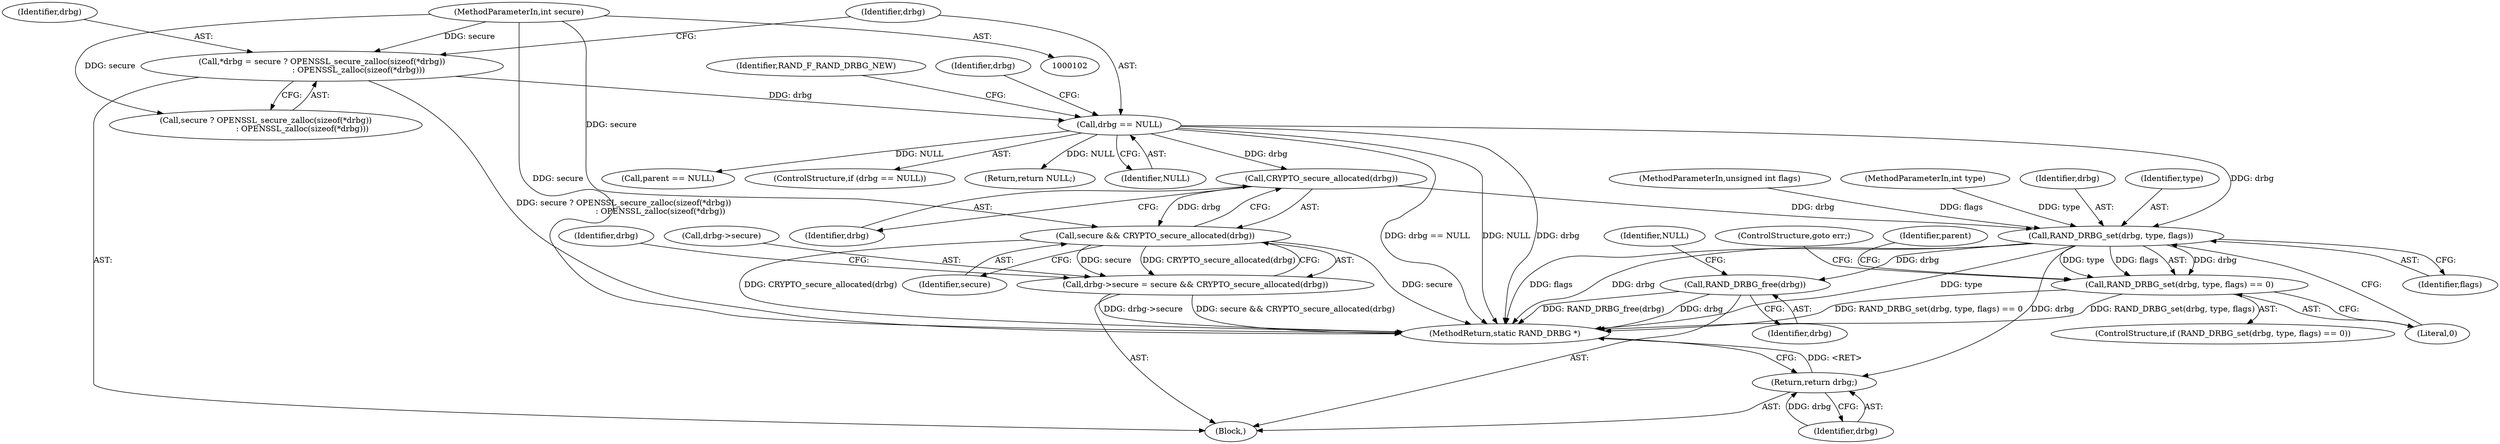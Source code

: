 digraph "0_openssl_1b0fe00e2704b5e20334a16d3c9099d1ba2ef1be_1@API" {
"1000137" [label="(Call,CRYPTO_secure_allocated(drbg))"];
"1000122" [label="(Call,drbg == NULL)"];
"1000109" [label="(Call,*drbg = secure ? OPENSSL_secure_zalloc(sizeof(*drbg))\n                             : OPENSSL_zalloc(sizeof(*drbg)))"];
"1000103" [label="(MethodParameterIn,int secure)"];
"1000135" [label="(Call,secure && CRYPTO_secure_allocated(drbg))"];
"1000131" [label="(Call,drbg->secure = secure && CRYPTO_secure_allocated(drbg))"];
"1000208" [label="(Call,RAND_DRBG_set(drbg, type, flags))"];
"1000207" [label="(Call,RAND_DRBG_set(drbg, type, flags) == 0)"];
"1000238" [label="(Return,return drbg;)"];
"1000241" [label="(Call,RAND_DRBG_free(drbg))"];
"1000241" [label="(Call,RAND_DRBG_free(drbg))"];
"1000137" [label="(Call,CRYPTO_secure_allocated(drbg))"];
"1000136" [label="(Identifier,secure)"];
"1000213" [label="(ControlStructure,goto err;)"];
"1000123" [label="(Identifier,drbg)"];
"1000239" [label="(Identifier,drbg)"];
"1000216" [label="(Identifier,parent)"];
"1000104" [label="(MethodParameterIn,int type)"];
"1000107" [label="(Block,)"];
"1000133" [label="(Identifier,drbg)"];
"1000206" [label="(ControlStructure,if (RAND_DRBG_set(drbg, type, flags) == 0))"];
"1000245" [label="(MethodReturn,static RAND_DRBG *)"];
"1000132" [label="(Call,drbg->secure)"];
"1000127" [label="(Identifier,RAND_F_RAND_DRBG_NEW)"];
"1000111" [label="(Call,secure ? OPENSSL_secure_zalloc(sizeof(*drbg))\n                             : OPENSSL_zalloc(sizeof(*drbg)))"];
"1000212" [label="(Literal,0)"];
"1000209" [label="(Identifier,drbg)"];
"1000124" [label="(Identifier,NULL)"];
"1000131" [label="(Call,drbg->secure = secure && CRYPTO_secure_allocated(drbg))"];
"1000103" [label="(MethodParameterIn,int secure)"];
"1000207" [label="(Call,RAND_DRBG_set(drbg, type, flags) == 0)"];
"1000110" [label="(Identifier,drbg)"];
"1000208" [label="(Call,RAND_DRBG_set(drbg, type, flags))"];
"1000150" [label="(Call,parent == NULL)"];
"1000238" [label="(Return,return drbg;)"];
"1000244" [label="(Identifier,NULL)"];
"1000141" [label="(Identifier,drbg)"];
"1000242" [label="(Identifier,drbg)"];
"1000135" [label="(Call,secure && CRYPTO_secure_allocated(drbg))"];
"1000121" [label="(ControlStructure,if (drbg == NULL))"];
"1000129" [label="(Return,return NULL;)"];
"1000122" [label="(Call,drbg == NULL)"];
"1000210" [label="(Identifier,type)"];
"1000138" [label="(Identifier,drbg)"];
"1000105" [label="(MethodParameterIn,unsigned int flags)"];
"1000109" [label="(Call,*drbg = secure ? OPENSSL_secure_zalloc(sizeof(*drbg))\n                             : OPENSSL_zalloc(sizeof(*drbg)))"];
"1000211" [label="(Identifier,flags)"];
"1000137" -> "1000135"  [label="AST: "];
"1000137" -> "1000138"  [label="CFG: "];
"1000138" -> "1000137"  [label="AST: "];
"1000135" -> "1000137"  [label="CFG: "];
"1000137" -> "1000135"  [label="DDG: drbg"];
"1000122" -> "1000137"  [label="DDG: drbg"];
"1000137" -> "1000208"  [label="DDG: drbg"];
"1000122" -> "1000121"  [label="AST: "];
"1000122" -> "1000124"  [label="CFG: "];
"1000123" -> "1000122"  [label="AST: "];
"1000124" -> "1000122"  [label="AST: "];
"1000127" -> "1000122"  [label="CFG: "];
"1000133" -> "1000122"  [label="CFG: "];
"1000122" -> "1000245"  [label="DDG: drbg"];
"1000122" -> "1000245"  [label="DDG: drbg == NULL"];
"1000122" -> "1000245"  [label="DDG: NULL"];
"1000109" -> "1000122"  [label="DDG: drbg"];
"1000122" -> "1000129"  [label="DDG: NULL"];
"1000122" -> "1000150"  [label="DDG: NULL"];
"1000122" -> "1000208"  [label="DDG: drbg"];
"1000109" -> "1000107"  [label="AST: "];
"1000109" -> "1000111"  [label="CFG: "];
"1000110" -> "1000109"  [label="AST: "];
"1000111" -> "1000109"  [label="AST: "];
"1000123" -> "1000109"  [label="CFG: "];
"1000109" -> "1000245"  [label="DDG: secure ? OPENSSL_secure_zalloc(sizeof(*drbg))\n                             : OPENSSL_zalloc(sizeof(*drbg))"];
"1000103" -> "1000109"  [label="DDG: secure"];
"1000103" -> "1000102"  [label="AST: "];
"1000103" -> "1000245"  [label="DDG: secure"];
"1000103" -> "1000111"  [label="DDG: secure"];
"1000103" -> "1000135"  [label="DDG: secure"];
"1000135" -> "1000131"  [label="AST: "];
"1000135" -> "1000136"  [label="CFG: "];
"1000136" -> "1000135"  [label="AST: "];
"1000131" -> "1000135"  [label="CFG: "];
"1000135" -> "1000245"  [label="DDG: secure"];
"1000135" -> "1000245"  [label="DDG: CRYPTO_secure_allocated(drbg)"];
"1000135" -> "1000131"  [label="DDG: secure"];
"1000135" -> "1000131"  [label="DDG: CRYPTO_secure_allocated(drbg)"];
"1000131" -> "1000107"  [label="AST: "];
"1000132" -> "1000131"  [label="AST: "];
"1000141" -> "1000131"  [label="CFG: "];
"1000131" -> "1000245"  [label="DDG: drbg->secure"];
"1000131" -> "1000245"  [label="DDG: secure && CRYPTO_secure_allocated(drbg)"];
"1000208" -> "1000207"  [label="AST: "];
"1000208" -> "1000211"  [label="CFG: "];
"1000209" -> "1000208"  [label="AST: "];
"1000210" -> "1000208"  [label="AST: "];
"1000211" -> "1000208"  [label="AST: "];
"1000212" -> "1000208"  [label="CFG: "];
"1000208" -> "1000245"  [label="DDG: drbg"];
"1000208" -> "1000245"  [label="DDG: type"];
"1000208" -> "1000245"  [label="DDG: flags"];
"1000208" -> "1000207"  [label="DDG: drbg"];
"1000208" -> "1000207"  [label="DDG: type"];
"1000208" -> "1000207"  [label="DDG: flags"];
"1000104" -> "1000208"  [label="DDG: type"];
"1000105" -> "1000208"  [label="DDG: flags"];
"1000208" -> "1000238"  [label="DDG: drbg"];
"1000208" -> "1000241"  [label="DDG: drbg"];
"1000207" -> "1000206"  [label="AST: "];
"1000207" -> "1000212"  [label="CFG: "];
"1000212" -> "1000207"  [label="AST: "];
"1000213" -> "1000207"  [label="CFG: "];
"1000216" -> "1000207"  [label="CFG: "];
"1000207" -> "1000245"  [label="DDG: RAND_DRBG_set(drbg, type, flags)"];
"1000207" -> "1000245"  [label="DDG: RAND_DRBG_set(drbg, type, flags) == 0"];
"1000238" -> "1000107"  [label="AST: "];
"1000238" -> "1000239"  [label="CFG: "];
"1000239" -> "1000238"  [label="AST: "];
"1000245" -> "1000238"  [label="CFG: "];
"1000238" -> "1000245"  [label="DDG: <RET>"];
"1000239" -> "1000238"  [label="DDG: drbg"];
"1000241" -> "1000107"  [label="AST: "];
"1000241" -> "1000242"  [label="CFG: "];
"1000242" -> "1000241"  [label="AST: "];
"1000244" -> "1000241"  [label="CFG: "];
"1000241" -> "1000245"  [label="DDG: drbg"];
"1000241" -> "1000245"  [label="DDG: RAND_DRBG_free(drbg)"];
}
